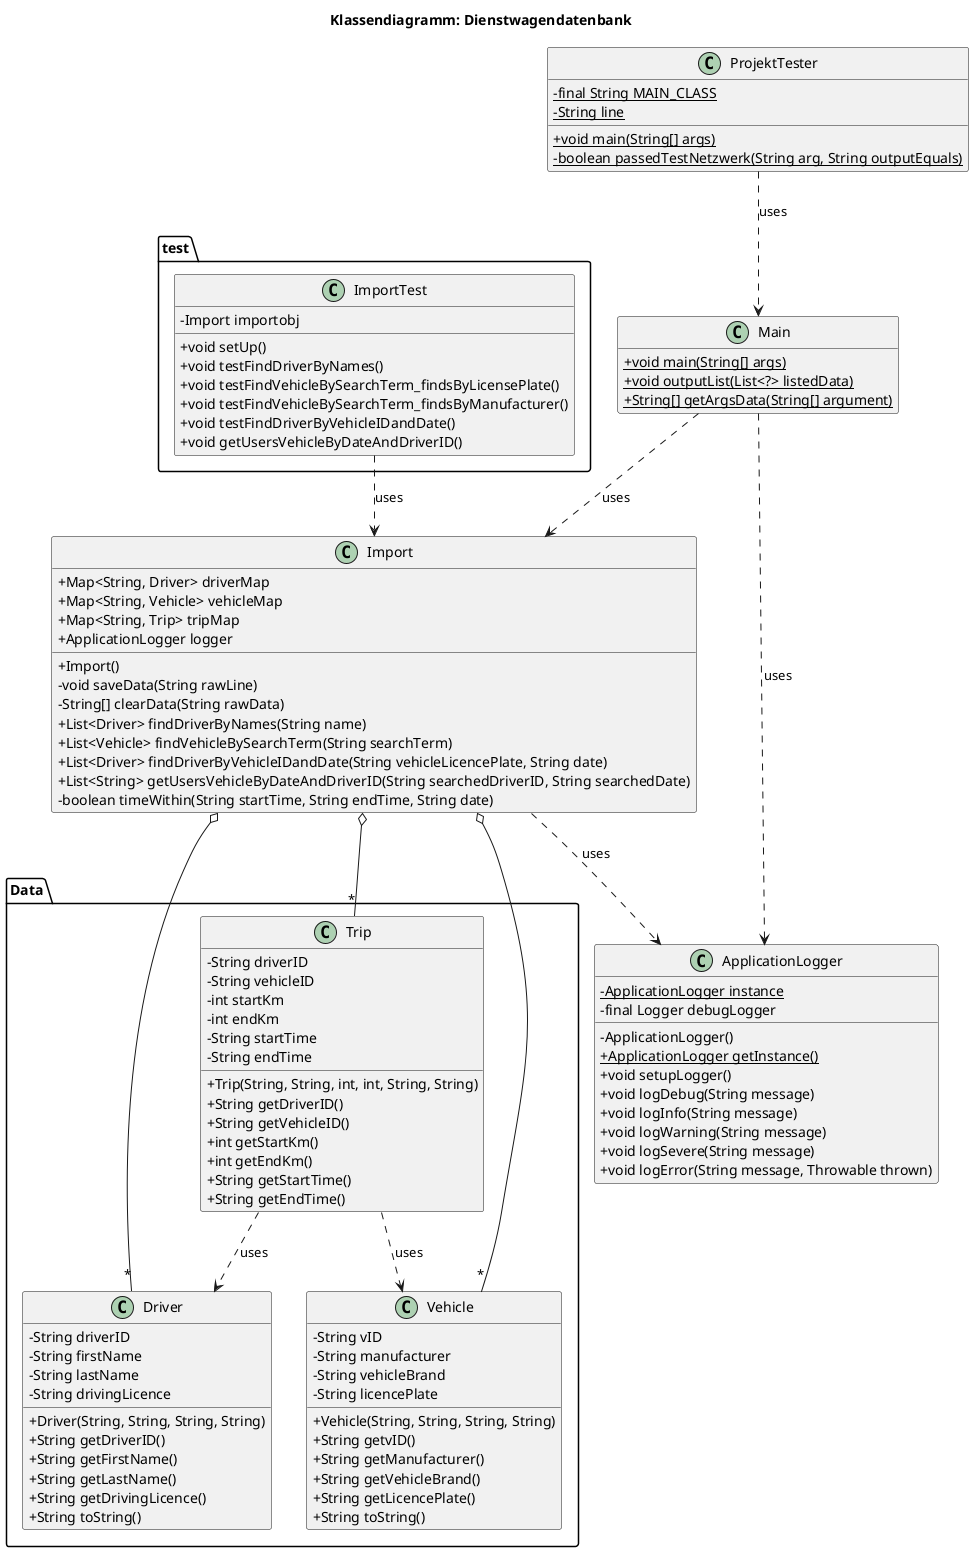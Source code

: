                    @startuml
' Diagram settings
skinparam classAttributeIconSize 0
hide empty members

title Klassendiagramm: Dienstwagendatenbank

class Main {
  + {static} void main(String[] args)
  + {static} void outputList(List<?> listedData)
  + {static} String[] getArgsData(String[] argument)
}

class Import {
  + Map<String, Driver> driverMap
  + Map<String, Vehicle> vehicleMap
  + Map<String, Trip> tripMap
  + ApplicationLogger logger
  + Import()
  - void saveData(String rawLine)
  - String[] clearData(String rawData)
  + List<Driver> findDriverByNames(String name)
  + List<Vehicle> findVehicleBySearchTerm(String searchTerm)
  + List<Driver> findDriverByVehicleIDandDate(String vehicleLicencePlate, String date)
  + List<String> getUsersVehicleByDateAndDriverID(String searchedDriverID, String searchedDate)
  - boolean timeWithin(String startTime, String endTime, String date)
}

class ApplicationLogger {
  - {static} ApplicationLogger instance
  - final Logger debugLogger
  - ApplicationLogger()
  + {static} ApplicationLogger getInstance()
  + void setupLogger()
  + void logDebug(String message)
  + void logInfo(String message)
  + void logWarning(String message)
  + void logSevere(String message)
  + void logError(String message, Throwable thrown)
}

class ProjektTester {
    - {static} final String MAIN_CLASS
    - {static} String line
    + {static} void main(String[] args)
    - {static} boolean passedTestNetzwerk(String arg, String outputEquals)
}

package "Data" {
  class Driver {
    - String driverID
    - String firstName
    - String lastName
    - String drivingLicence
    + Driver(String, String, String, String)
    + String getDriverID()
    + String getFirstName()
    + String getLastName()
    + String getDrivingLicence()
    + String toString()
  }

  class Vehicle {
    - String vID
    - String manufacturer
    - String vehicleBrand
    - String licencePlate
    + Vehicle(String, String, String, String)
    + String getvID()
    + String getManufacturer()
    + String getVehicleBrand()
    + String getLicencePlate()
    + String toString()
  }

  class Trip {
    - String driverID
    - String vehicleID
    - int startKm
    - int endKm
    - String startTime
    - String endTime
    + Trip(String, String, int, int, String, String)
    + String getDriverID()
    + String getVehicleID()
    + int getStartKm()
    + int getEndKm()
    + String getStartTime()
    + String getEndTime()
  }
}

' Relationships
Main ..> Import : uses
Main ..> ApplicationLogger : uses
ProjektTester ..> Main : uses

Import o-- "*" Driver
Import o-- "*" Vehicle
Import o-- "*" Trip
Import ..> ApplicationLogger : uses

Trip ..> Driver : uses
Trip ..> Vehicle : uses

package "test" {
  class ImportTest {
    - Import importobj
    + void setUp()
    + void testFindDriverByNames()
    + void testFindVehicleBySearchTerm_findsByLicensePlate()
    + void testFindVehicleBySearchTerm_findsByManufacturer()
    + void testFindDriverByVehicleIDandDate()
    + void getUsersVehicleByDateAndDriverID()
  }
}

ImportTest ..> Import : uses

@enduml
